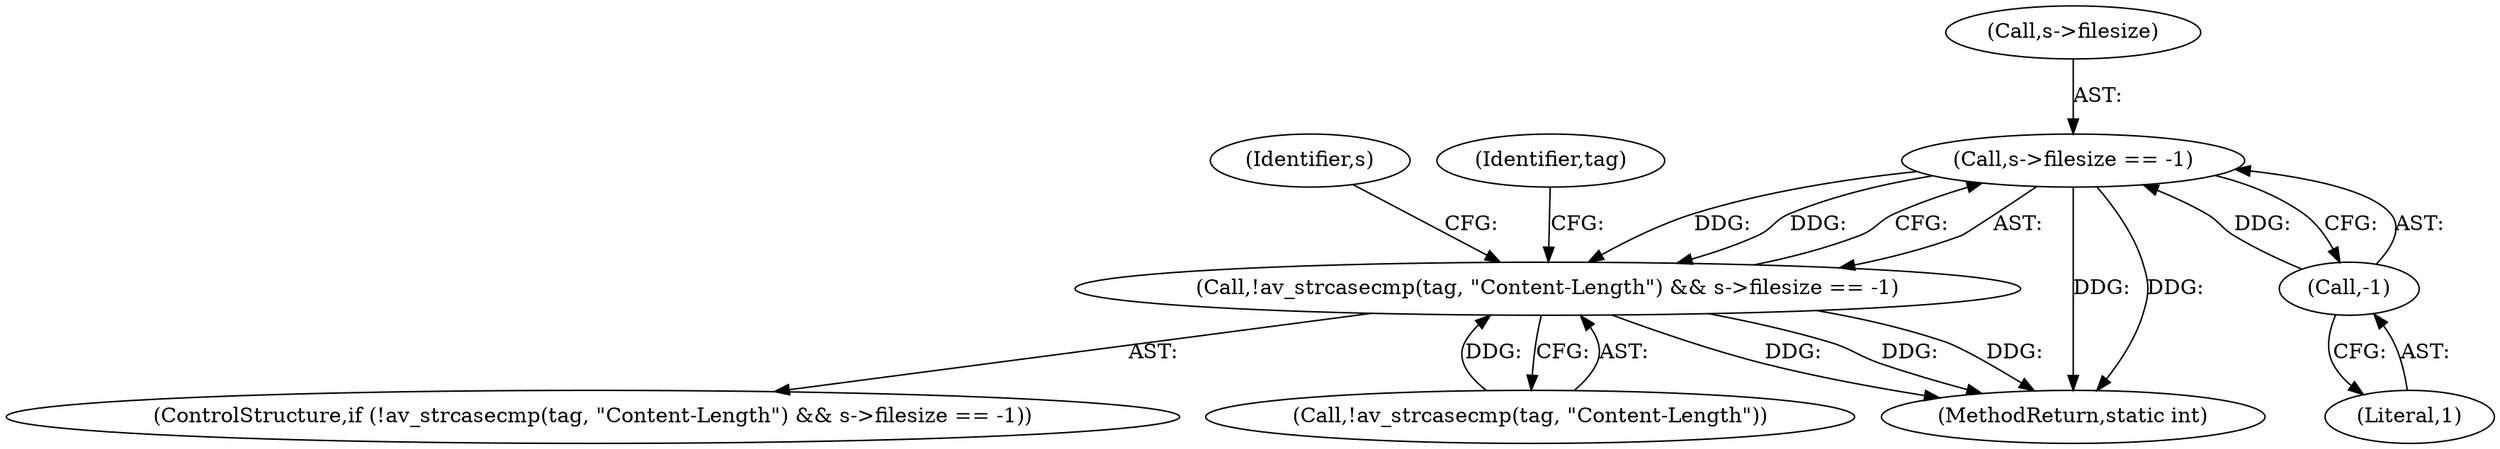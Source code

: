 digraph "0_FFmpeg_2a05c8f813de6f2278827734bf8102291e7484aa_7@pointer" {
"1000432" [label="(Call,s->filesize == -1)"];
"1000436" [label="(Call,-1)"];
"1000427" [label="(Call,!av_strcasecmp(tag, \"Content-Length\") && s->filesize == -1)"];
"1000437" [label="(Literal,1)"];
"1000441" [label="(Identifier,s)"];
"1000432" [label="(Call,s->filesize == -1)"];
"1000428" [label="(Call,!av_strcasecmp(tag, \"Content-Length\"))"];
"1000686" [label="(MethodReturn,static int)"];
"1000451" [label="(Identifier,tag)"];
"1000436" [label="(Call,-1)"];
"1000426" [label="(ControlStructure,if (!av_strcasecmp(tag, \"Content-Length\") && s->filesize == -1))"];
"1000427" [label="(Call,!av_strcasecmp(tag, \"Content-Length\") && s->filesize == -1)"];
"1000433" [label="(Call,s->filesize)"];
"1000432" -> "1000427"  [label="AST: "];
"1000432" -> "1000436"  [label="CFG: "];
"1000433" -> "1000432"  [label="AST: "];
"1000436" -> "1000432"  [label="AST: "];
"1000427" -> "1000432"  [label="CFG: "];
"1000432" -> "1000686"  [label="DDG: "];
"1000432" -> "1000686"  [label="DDG: "];
"1000432" -> "1000427"  [label="DDG: "];
"1000432" -> "1000427"  [label="DDG: "];
"1000436" -> "1000432"  [label="DDG: "];
"1000436" -> "1000437"  [label="CFG: "];
"1000437" -> "1000436"  [label="AST: "];
"1000427" -> "1000426"  [label="AST: "];
"1000427" -> "1000428"  [label="CFG: "];
"1000428" -> "1000427"  [label="AST: "];
"1000441" -> "1000427"  [label="CFG: "];
"1000451" -> "1000427"  [label="CFG: "];
"1000427" -> "1000686"  [label="DDG: "];
"1000427" -> "1000686"  [label="DDG: "];
"1000427" -> "1000686"  [label="DDG: "];
"1000428" -> "1000427"  [label="DDG: "];
}
